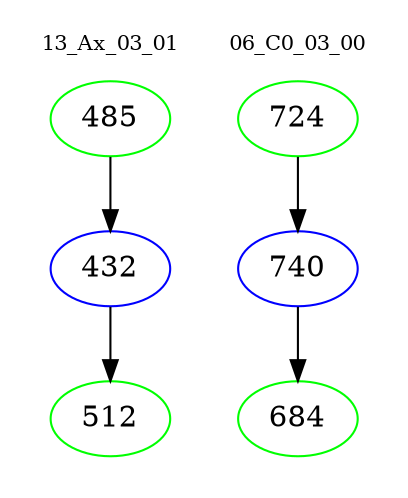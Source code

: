 digraph{
subgraph cluster_0 {
color = white
label = "13_Ax_03_01";
fontsize=10;
T0_485 [label="485", color="green"]
T0_485 -> T0_432 [color="black"]
T0_432 [label="432", color="blue"]
T0_432 -> T0_512 [color="black"]
T0_512 [label="512", color="green"]
}
subgraph cluster_1 {
color = white
label = "06_C0_03_00";
fontsize=10;
T1_724 [label="724", color="green"]
T1_724 -> T1_740 [color="black"]
T1_740 [label="740", color="blue"]
T1_740 -> T1_684 [color="black"]
T1_684 [label="684", color="green"]
}
}
